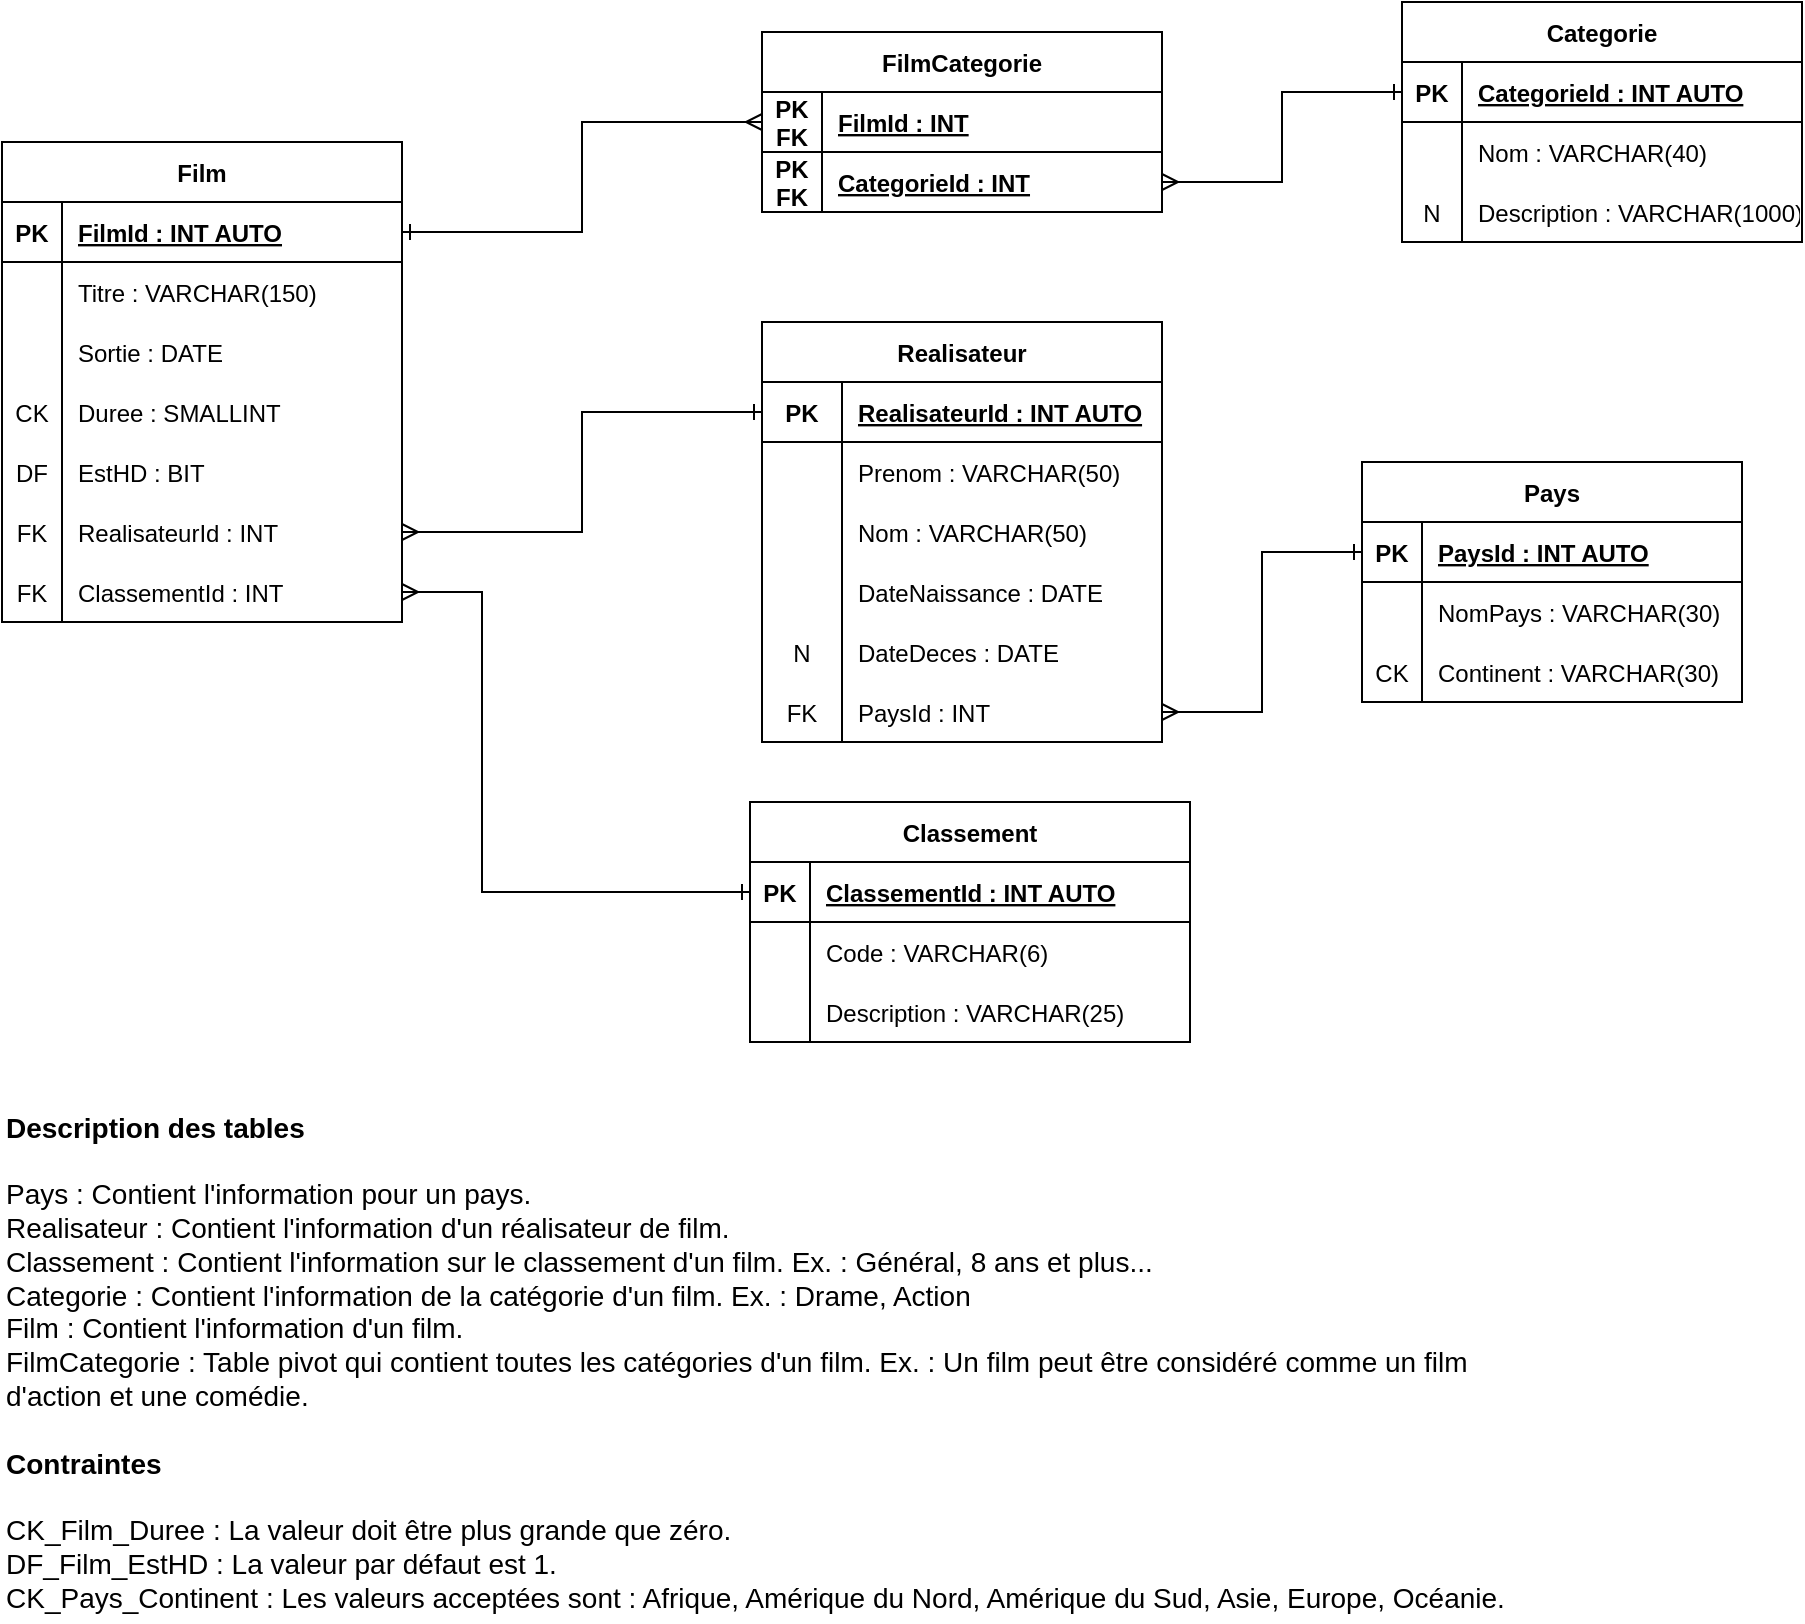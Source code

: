 <mxfile version="20.3.0" type="device"><diagram id="ciagUleCJEzyQFL5SSet" name="Page-1"><mxGraphModel dx="1198" dy="851" grid="1" gridSize="10" guides="1" tooltips="1" connect="1" arrows="1" fold="1" page="1" pageScale="1" pageWidth="827" pageHeight="1169" math="0" shadow="0"><root><mxCell id="0"/><mxCell id="1" parent="0"/><mxCell id="AL5z07OHYRo_I025Jpw--1" value="Film" style="shape=table;startSize=30;container=1;collapsible=1;childLayout=tableLayout;fixedRows=1;rowLines=0;fontStyle=1;align=center;resizeLast=1;" parent="1" vertex="1"><mxGeometry x="40" y="160" width="200" height="240" as="geometry"/></mxCell><mxCell id="AL5z07OHYRo_I025Jpw--2" value="" style="shape=tableRow;horizontal=0;startSize=0;swimlaneHead=0;swimlaneBody=0;fillColor=none;collapsible=0;dropTarget=0;points=[[0,0.5],[1,0.5]];portConstraint=eastwest;top=0;left=0;right=0;bottom=1;" parent="AL5z07OHYRo_I025Jpw--1" vertex="1"><mxGeometry y="30" width="200" height="30" as="geometry"/></mxCell><mxCell id="AL5z07OHYRo_I025Jpw--3" value="PK" style="shape=partialRectangle;connectable=0;fillColor=none;top=0;left=0;bottom=0;right=0;fontStyle=1;overflow=hidden;" parent="AL5z07OHYRo_I025Jpw--2" vertex="1"><mxGeometry width="30" height="30" as="geometry"><mxRectangle width="30" height="30" as="alternateBounds"/></mxGeometry></mxCell><mxCell id="AL5z07OHYRo_I025Jpw--4" value="FilmId : INT AUTO" style="shape=partialRectangle;connectable=0;fillColor=none;top=0;left=0;bottom=0;right=0;align=left;spacingLeft=6;fontStyle=5;overflow=hidden;" parent="AL5z07OHYRo_I025Jpw--2" vertex="1"><mxGeometry x="30" width="170" height="30" as="geometry"><mxRectangle width="170" height="30" as="alternateBounds"/></mxGeometry></mxCell><mxCell id="AL5z07OHYRo_I025Jpw--5" value="" style="shape=tableRow;horizontal=0;startSize=0;swimlaneHead=0;swimlaneBody=0;fillColor=none;collapsible=0;dropTarget=0;points=[[0,0.5],[1,0.5]];portConstraint=eastwest;top=0;left=0;right=0;bottom=0;" parent="AL5z07OHYRo_I025Jpw--1" vertex="1"><mxGeometry y="60" width="200" height="30" as="geometry"/></mxCell><mxCell id="AL5z07OHYRo_I025Jpw--6" value="" style="shape=partialRectangle;connectable=0;fillColor=none;top=0;left=0;bottom=0;right=0;editable=1;overflow=hidden;" parent="AL5z07OHYRo_I025Jpw--5" vertex="1"><mxGeometry width="30" height="30" as="geometry"><mxRectangle width="30" height="30" as="alternateBounds"/></mxGeometry></mxCell><mxCell id="AL5z07OHYRo_I025Jpw--7" value="Titre : VARCHAR(150)" style="shape=partialRectangle;connectable=0;fillColor=none;top=0;left=0;bottom=0;right=0;align=left;spacingLeft=6;overflow=hidden;" parent="AL5z07OHYRo_I025Jpw--5" vertex="1"><mxGeometry x="30" width="170" height="30" as="geometry"><mxRectangle width="170" height="30" as="alternateBounds"/></mxGeometry></mxCell><mxCell id="AL5z07OHYRo_I025Jpw--8" value="" style="shape=tableRow;horizontal=0;startSize=0;swimlaneHead=0;swimlaneBody=0;fillColor=none;collapsible=0;dropTarget=0;points=[[0,0.5],[1,0.5]];portConstraint=eastwest;top=0;left=0;right=0;bottom=0;" parent="AL5z07OHYRo_I025Jpw--1" vertex="1"><mxGeometry y="90" width="200" height="30" as="geometry"/></mxCell><mxCell id="AL5z07OHYRo_I025Jpw--9" value="" style="shape=partialRectangle;connectable=0;fillColor=none;top=0;left=0;bottom=0;right=0;editable=1;overflow=hidden;" parent="AL5z07OHYRo_I025Jpw--8" vertex="1"><mxGeometry width="30" height="30" as="geometry"><mxRectangle width="30" height="30" as="alternateBounds"/></mxGeometry></mxCell><mxCell id="AL5z07OHYRo_I025Jpw--10" value="Sortie : DATE" style="shape=partialRectangle;connectable=0;fillColor=none;top=0;left=0;bottom=0;right=0;align=left;spacingLeft=6;overflow=hidden;" parent="AL5z07OHYRo_I025Jpw--8" vertex="1"><mxGeometry x="30" width="170" height="30" as="geometry"><mxRectangle width="170" height="30" as="alternateBounds"/></mxGeometry></mxCell><mxCell id="AL5z07OHYRo_I025Jpw--27" value="" style="shape=tableRow;horizontal=0;startSize=0;swimlaneHead=0;swimlaneBody=0;fillColor=none;collapsible=0;dropTarget=0;points=[[0,0.5],[1,0.5]];portConstraint=eastwest;top=0;left=0;right=0;bottom=0;" parent="AL5z07OHYRo_I025Jpw--1" vertex="1"><mxGeometry y="120" width="200" height="30" as="geometry"/></mxCell><mxCell id="AL5z07OHYRo_I025Jpw--28" value="CK" style="shape=partialRectangle;connectable=0;fillColor=none;top=0;left=0;bottom=0;right=0;editable=1;overflow=hidden;" parent="AL5z07OHYRo_I025Jpw--27" vertex="1"><mxGeometry width="30" height="30" as="geometry"><mxRectangle width="30" height="30" as="alternateBounds"/></mxGeometry></mxCell><mxCell id="AL5z07OHYRo_I025Jpw--29" value="Duree : SMALLINT" style="shape=partialRectangle;connectable=0;fillColor=none;top=0;left=0;bottom=0;right=0;align=left;spacingLeft=6;overflow=hidden;" parent="AL5z07OHYRo_I025Jpw--27" vertex="1"><mxGeometry x="30" width="170" height="30" as="geometry"><mxRectangle width="170" height="30" as="alternateBounds"/></mxGeometry></mxCell><mxCell id="AL5z07OHYRo_I025Jpw--69" value="" style="shape=tableRow;horizontal=0;startSize=0;swimlaneHead=0;swimlaneBody=0;fillColor=none;collapsible=0;dropTarget=0;points=[[0,0.5],[1,0.5]];portConstraint=eastwest;top=0;left=0;right=0;bottom=0;" parent="AL5z07OHYRo_I025Jpw--1" vertex="1"><mxGeometry y="150" width="200" height="30" as="geometry"/></mxCell><mxCell id="AL5z07OHYRo_I025Jpw--70" value="DF" style="shape=partialRectangle;connectable=0;fillColor=none;top=0;left=0;bottom=0;right=0;editable=1;overflow=hidden;" parent="AL5z07OHYRo_I025Jpw--69" vertex="1"><mxGeometry width="30" height="30" as="geometry"><mxRectangle width="30" height="30" as="alternateBounds"/></mxGeometry></mxCell><mxCell id="AL5z07OHYRo_I025Jpw--71" value="EstHD : BIT" style="shape=partialRectangle;connectable=0;fillColor=none;top=0;left=0;bottom=0;right=0;align=left;spacingLeft=6;overflow=hidden;" parent="AL5z07OHYRo_I025Jpw--69" vertex="1"><mxGeometry x="30" width="170" height="30" as="geometry"><mxRectangle width="170" height="30" as="alternateBounds"/></mxGeometry></mxCell><mxCell id="AL5z07OHYRo_I025Jpw--30" value="" style="shape=tableRow;horizontal=0;startSize=0;swimlaneHead=0;swimlaneBody=0;fillColor=none;collapsible=0;dropTarget=0;points=[[0,0.5],[1,0.5]];portConstraint=eastwest;top=0;left=0;right=0;bottom=0;" parent="AL5z07OHYRo_I025Jpw--1" vertex="1"><mxGeometry y="180" width="200" height="30" as="geometry"/></mxCell><mxCell id="AL5z07OHYRo_I025Jpw--31" value="FK" style="shape=partialRectangle;connectable=0;fillColor=none;top=0;left=0;bottom=0;right=0;editable=1;overflow=hidden;" parent="AL5z07OHYRo_I025Jpw--30" vertex="1"><mxGeometry width="30" height="30" as="geometry"><mxRectangle width="30" height="30" as="alternateBounds"/></mxGeometry></mxCell><mxCell id="AL5z07OHYRo_I025Jpw--32" value="RealisateurId : INT" style="shape=partialRectangle;connectable=0;fillColor=none;top=0;left=0;bottom=0;right=0;align=left;spacingLeft=6;overflow=hidden;" parent="AL5z07OHYRo_I025Jpw--30" vertex="1"><mxGeometry x="30" width="170" height="30" as="geometry"><mxRectangle width="170" height="30" as="alternateBounds"/></mxGeometry></mxCell><mxCell id="AL5z07OHYRo_I025Jpw--11" value="" style="shape=tableRow;horizontal=0;startSize=0;swimlaneHead=0;swimlaneBody=0;fillColor=none;collapsible=0;dropTarget=0;points=[[0,0.5],[1,0.5]];portConstraint=eastwest;top=0;left=0;right=0;bottom=0;" parent="AL5z07OHYRo_I025Jpw--1" vertex="1"><mxGeometry y="210" width="200" height="30" as="geometry"/></mxCell><mxCell id="AL5z07OHYRo_I025Jpw--12" value="FK" style="shape=partialRectangle;connectable=0;fillColor=none;top=0;left=0;bottom=0;right=0;editable=1;overflow=hidden;" parent="AL5z07OHYRo_I025Jpw--11" vertex="1"><mxGeometry width="30" height="30" as="geometry"><mxRectangle width="30" height="30" as="alternateBounds"/></mxGeometry></mxCell><mxCell id="AL5z07OHYRo_I025Jpw--13" value="ClassementId : INT" style="shape=partialRectangle;connectable=0;fillColor=none;top=0;left=0;bottom=0;right=0;align=left;spacingLeft=6;overflow=hidden;" parent="AL5z07OHYRo_I025Jpw--11" vertex="1"><mxGeometry x="30" width="170" height="30" as="geometry"><mxRectangle width="170" height="30" as="alternateBounds"/></mxGeometry></mxCell><mxCell id="AL5z07OHYRo_I025Jpw--14" value="Realisateur" style="shape=table;startSize=30;container=1;collapsible=1;childLayout=tableLayout;fixedRows=1;rowLines=0;fontStyle=1;align=center;resizeLast=1;" parent="1" vertex="1"><mxGeometry x="420" y="250" width="200" height="210" as="geometry"/></mxCell><mxCell id="AL5z07OHYRo_I025Jpw--15" value="" style="shape=tableRow;horizontal=0;startSize=0;swimlaneHead=0;swimlaneBody=0;fillColor=none;collapsible=0;dropTarget=0;points=[[0,0.5],[1,0.5]];portConstraint=eastwest;top=0;left=0;right=0;bottom=1;" parent="AL5z07OHYRo_I025Jpw--14" vertex="1"><mxGeometry y="30" width="200" height="30" as="geometry"/></mxCell><mxCell id="AL5z07OHYRo_I025Jpw--16" value="PK" style="shape=partialRectangle;connectable=0;fillColor=none;top=0;left=0;bottom=0;right=0;fontStyle=1;overflow=hidden;" parent="AL5z07OHYRo_I025Jpw--15" vertex="1"><mxGeometry width="40" height="30" as="geometry"><mxRectangle width="40" height="30" as="alternateBounds"/></mxGeometry></mxCell><mxCell id="AL5z07OHYRo_I025Jpw--17" value="RealisateurId : INT AUTO" style="shape=partialRectangle;connectable=0;fillColor=none;top=0;left=0;bottom=0;right=0;align=left;spacingLeft=6;fontStyle=5;overflow=hidden;" parent="AL5z07OHYRo_I025Jpw--15" vertex="1"><mxGeometry x="40" width="160" height="30" as="geometry"><mxRectangle width="160" height="30" as="alternateBounds"/></mxGeometry></mxCell><mxCell id="AL5z07OHYRo_I025Jpw--18" value="" style="shape=tableRow;horizontal=0;startSize=0;swimlaneHead=0;swimlaneBody=0;fillColor=none;collapsible=0;dropTarget=0;points=[[0,0.5],[1,0.5]];portConstraint=eastwest;top=0;left=0;right=0;bottom=0;" parent="AL5z07OHYRo_I025Jpw--14" vertex="1"><mxGeometry y="60" width="200" height="30" as="geometry"/></mxCell><mxCell id="AL5z07OHYRo_I025Jpw--19" value="" style="shape=partialRectangle;connectable=0;fillColor=none;top=0;left=0;bottom=0;right=0;editable=1;overflow=hidden;" parent="AL5z07OHYRo_I025Jpw--18" vertex="1"><mxGeometry width="40" height="30" as="geometry"><mxRectangle width="40" height="30" as="alternateBounds"/></mxGeometry></mxCell><mxCell id="AL5z07OHYRo_I025Jpw--20" value="Prenom : VARCHAR(50)" style="shape=partialRectangle;connectable=0;fillColor=none;top=0;left=0;bottom=0;right=0;align=left;spacingLeft=6;overflow=hidden;" parent="AL5z07OHYRo_I025Jpw--18" vertex="1"><mxGeometry x="40" width="160" height="30" as="geometry"><mxRectangle width="160" height="30" as="alternateBounds"/></mxGeometry></mxCell><mxCell id="AL5z07OHYRo_I025Jpw--21" value="" style="shape=tableRow;horizontal=0;startSize=0;swimlaneHead=0;swimlaneBody=0;fillColor=none;collapsible=0;dropTarget=0;points=[[0,0.5],[1,0.5]];portConstraint=eastwest;top=0;left=0;right=0;bottom=0;" parent="AL5z07OHYRo_I025Jpw--14" vertex="1"><mxGeometry y="90" width="200" height="30" as="geometry"/></mxCell><mxCell id="AL5z07OHYRo_I025Jpw--22" value="" style="shape=partialRectangle;connectable=0;fillColor=none;top=0;left=0;bottom=0;right=0;editable=1;overflow=hidden;" parent="AL5z07OHYRo_I025Jpw--21" vertex="1"><mxGeometry width="40" height="30" as="geometry"><mxRectangle width="40" height="30" as="alternateBounds"/></mxGeometry></mxCell><mxCell id="AL5z07OHYRo_I025Jpw--23" value="Nom : VARCHAR(50)" style="shape=partialRectangle;connectable=0;fillColor=none;top=0;left=0;bottom=0;right=0;align=left;spacingLeft=6;overflow=hidden;" parent="AL5z07OHYRo_I025Jpw--21" vertex="1"><mxGeometry x="40" width="160" height="30" as="geometry"><mxRectangle width="160" height="30" as="alternateBounds"/></mxGeometry></mxCell><mxCell id="AL5z07OHYRo_I025Jpw--24" value="" style="shape=tableRow;horizontal=0;startSize=0;swimlaneHead=0;swimlaneBody=0;fillColor=none;collapsible=0;dropTarget=0;points=[[0,0.5],[1,0.5]];portConstraint=eastwest;top=0;left=0;right=0;bottom=0;" parent="AL5z07OHYRo_I025Jpw--14" vertex="1"><mxGeometry y="120" width="200" height="30" as="geometry"/></mxCell><mxCell id="AL5z07OHYRo_I025Jpw--25" value="" style="shape=partialRectangle;connectable=0;fillColor=none;top=0;left=0;bottom=0;right=0;editable=1;overflow=hidden;" parent="AL5z07OHYRo_I025Jpw--24" vertex="1"><mxGeometry width="40" height="30" as="geometry"><mxRectangle width="40" height="30" as="alternateBounds"/></mxGeometry></mxCell><mxCell id="AL5z07OHYRo_I025Jpw--26" value="DateNaissance : DATE" style="shape=partialRectangle;connectable=0;fillColor=none;top=0;left=0;bottom=0;right=0;align=left;spacingLeft=6;overflow=hidden;" parent="AL5z07OHYRo_I025Jpw--24" vertex="1"><mxGeometry x="40" width="160" height="30" as="geometry"><mxRectangle width="160" height="30" as="alternateBounds"/></mxGeometry></mxCell><mxCell id="AL5z07OHYRo_I025Jpw--66" value="" style="shape=tableRow;horizontal=0;startSize=0;swimlaneHead=0;swimlaneBody=0;fillColor=none;collapsible=0;dropTarget=0;points=[[0,0.5],[1,0.5]];portConstraint=eastwest;top=0;left=0;right=0;bottom=0;" parent="AL5z07OHYRo_I025Jpw--14" vertex="1"><mxGeometry y="150" width="200" height="30" as="geometry"/></mxCell><mxCell id="AL5z07OHYRo_I025Jpw--67" value="N" style="shape=partialRectangle;connectable=0;fillColor=none;top=0;left=0;bottom=0;right=0;editable=1;overflow=hidden;" parent="AL5z07OHYRo_I025Jpw--66" vertex="1"><mxGeometry width="40" height="30" as="geometry"><mxRectangle width="40" height="30" as="alternateBounds"/></mxGeometry></mxCell><mxCell id="AL5z07OHYRo_I025Jpw--68" value="DateDeces : DATE" style="shape=partialRectangle;connectable=0;fillColor=none;top=0;left=0;bottom=0;right=0;align=left;spacingLeft=6;overflow=hidden;" parent="AL5z07OHYRo_I025Jpw--66" vertex="1"><mxGeometry x="40" width="160" height="30" as="geometry"><mxRectangle width="160" height="30" as="alternateBounds"/></mxGeometry></mxCell><mxCell id="AL5z07OHYRo_I025Jpw--50" value="" style="shape=tableRow;horizontal=0;startSize=0;swimlaneHead=0;swimlaneBody=0;fillColor=none;collapsible=0;dropTarget=0;points=[[0,0.5],[1,0.5]];portConstraint=eastwest;top=0;left=0;right=0;bottom=0;" parent="AL5z07OHYRo_I025Jpw--14" vertex="1"><mxGeometry y="180" width="200" height="30" as="geometry"/></mxCell><mxCell id="AL5z07OHYRo_I025Jpw--51" value="FK" style="shape=partialRectangle;connectable=0;fillColor=none;top=0;left=0;bottom=0;right=0;editable=1;overflow=hidden;" parent="AL5z07OHYRo_I025Jpw--50" vertex="1"><mxGeometry width="40" height="30" as="geometry"><mxRectangle width="40" height="30" as="alternateBounds"/></mxGeometry></mxCell><mxCell id="AL5z07OHYRo_I025Jpw--52" value="PaysId : INT" style="shape=partialRectangle;connectable=0;fillColor=none;top=0;left=0;bottom=0;right=0;align=left;spacingLeft=6;overflow=hidden;" parent="AL5z07OHYRo_I025Jpw--50" vertex="1"><mxGeometry x="40" width="160" height="30" as="geometry"><mxRectangle width="160" height="30" as="alternateBounds"/></mxGeometry></mxCell><mxCell id="AL5z07OHYRo_I025Jpw--33" style="edgeStyle=orthogonalEdgeStyle;rounded=0;orthogonalLoop=1;jettySize=auto;html=1;entryX=0;entryY=0.5;entryDx=0;entryDy=0;endArrow=ERone;endFill=0;startArrow=ERmany;startFill=0;exitX=1;exitY=0.5;exitDx=0;exitDy=0;" parent="1" source="AL5z07OHYRo_I025Jpw--30" target="AL5z07OHYRo_I025Jpw--15" edge="1"><mxGeometry relative="1" as="geometry"/></mxCell><mxCell id="AL5z07OHYRo_I025Jpw--34" value="Pays" style="shape=table;startSize=30;container=1;collapsible=1;childLayout=tableLayout;fixedRows=1;rowLines=0;fontStyle=1;align=center;resizeLast=1;" parent="1" vertex="1"><mxGeometry x="720" y="320" width="190" height="120" as="geometry"/></mxCell><mxCell id="AL5z07OHYRo_I025Jpw--35" value="" style="shape=tableRow;horizontal=0;startSize=0;swimlaneHead=0;swimlaneBody=0;fillColor=none;collapsible=0;dropTarget=0;points=[[0,0.5],[1,0.5]];portConstraint=eastwest;top=0;left=0;right=0;bottom=1;" parent="AL5z07OHYRo_I025Jpw--34" vertex="1"><mxGeometry y="30" width="190" height="30" as="geometry"/></mxCell><mxCell id="AL5z07OHYRo_I025Jpw--36" value="PK" style="shape=partialRectangle;connectable=0;fillColor=none;top=0;left=0;bottom=0;right=0;fontStyle=1;overflow=hidden;" parent="AL5z07OHYRo_I025Jpw--35" vertex="1"><mxGeometry width="30" height="30" as="geometry"><mxRectangle width="30" height="30" as="alternateBounds"/></mxGeometry></mxCell><mxCell id="AL5z07OHYRo_I025Jpw--37" value="PaysId : INT AUTO" style="shape=partialRectangle;connectable=0;fillColor=none;top=0;left=0;bottom=0;right=0;align=left;spacingLeft=6;fontStyle=5;overflow=hidden;" parent="AL5z07OHYRo_I025Jpw--35" vertex="1"><mxGeometry x="30" width="160" height="30" as="geometry"><mxRectangle width="160" height="30" as="alternateBounds"/></mxGeometry></mxCell><mxCell id="AL5z07OHYRo_I025Jpw--38" value="" style="shape=tableRow;horizontal=0;startSize=0;swimlaneHead=0;swimlaneBody=0;fillColor=none;collapsible=0;dropTarget=0;points=[[0,0.5],[1,0.5]];portConstraint=eastwest;top=0;left=0;right=0;bottom=0;" parent="AL5z07OHYRo_I025Jpw--34" vertex="1"><mxGeometry y="60" width="190" height="30" as="geometry"/></mxCell><mxCell id="AL5z07OHYRo_I025Jpw--39" value="" style="shape=partialRectangle;connectable=0;fillColor=none;top=0;left=0;bottom=0;right=0;editable=1;overflow=hidden;" parent="AL5z07OHYRo_I025Jpw--38" vertex="1"><mxGeometry width="30" height="30" as="geometry"><mxRectangle width="30" height="30" as="alternateBounds"/></mxGeometry></mxCell><mxCell id="AL5z07OHYRo_I025Jpw--40" value="NomPays : VARCHAR(30)" style="shape=partialRectangle;connectable=0;fillColor=none;top=0;left=0;bottom=0;right=0;align=left;spacingLeft=6;overflow=hidden;" parent="AL5z07OHYRo_I025Jpw--38" vertex="1"><mxGeometry x="30" width="160" height="30" as="geometry"><mxRectangle width="160" height="30" as="alternateBounds"/></mxGeometry></mxCell><mxCell id="AL5z07OHYRo_I025Jpw--47" value="" style="shape=tableRow;horizontal=0;startSize=0;swimlaneHead=0;swimlaneBody=0;fillColor=none;collapsible=0;dropTarget=0;points=[[0,0.5],[1,0.5]];portConstraint=eastwest;top=0;left=0;right=0;bottom=0;" parent="AL5z07OHYRo_I025Jpw--34" vertex="1"><mxGeometry y="90" width="190" height="30" as="geometry"/></mxCell><mxCell id="AL5z07OHYRo_I025Jpw--48" value="CK" style="shape=partialRectangle;connectable=0;fillColor=none;top=0;left=0;bottom=0;right=0;editable=1;overflow=hidden;" parent="AL5z07OHYRo_I025Jpw--47" vertex="1"><mxGeometry width="30" height="30" as="geometry"><mxRectangle width="30" height="30" as="alternateBounds"/></mxGeometry></mxCell><mxCell id="AL5z07OHYRo_I025Jpw--49" value="Continent : VARCHAR(30)" style="shape=partialRectangle;connectable=0;fillColor=none;top=0;left=0;bottom=0;right=0;align=left;spacingLeft=6;overflow=hidden;" parent="AL5z07OHYRo_I025Jpw--47" vertex="1"><mxGeometry x="30" width="160" height="30" as="geometry"><mxRectangle width="160" height="30" as="alternateBounds"/></mxGeometry></mxCell><mxCell id="AL5z07OHYRo_I025Jpw--53" style="edgeStyle=orthogonalEdgeStyle;rounded=0;orthogonalLoop=1;jettySize=auto;html=1;startArrow=ERmany;startFill=0;endArrow=ERone;endFill=0;entryX=0;entryY=0.5;entryDx=0;entryDy=0;" parent="1" source="AL5z07OHYRo_I025Jpw--50" target="AL5z07OHYRo_I025Jpw--35" edge="1"><mxGeometry relative="1" as="geometry"/></mxCell><mxCell id="AL5z07OHYRo_I025Jpw--54" value="Categorie" style="shape=table;startSize=30;container=1;collapsible=1;childLayout=tableLayout;fixedRows=1;rowLines=0;fontStyle=1;align=center;resizeLast=1;" parent="1" vertex="1"><mxGeometry x="740" y="90" width="200" height="120" as="geometry"/></mxCell><mxCell id="AL5z07OHYRo_I025Jpw--55" value="" style="shape=tableRow;horizontal=0;startSize=0;swimlaneHead=0;swimlaneBody=0;fillColor=none;collapsible=0;dropTarget=0;points=[[0,0.5],[1,0.5]];portConstraint=eastwest;top=0;left=0;right=0;bottom=1;" parent="AL5z07OHYRo_I025Jpw--54" vertex="1"><mxGeometry y="30" width="200" height="30" as="geometry"/></mxCell><mxCell id="AL5z07OHYRo_I025Jpw--56" value="PK" style="shape=partialRectangle;connectable=0;fillColor=none;top=0;left=0;bottom=0;right=0;fontStyle=1;overflow=hidden;" parent="AL5z07OHYRo_I025Jpw--55" vertex="1"><mxGeometry width="30" height="30" as="geometry"><mxRectangle width="30" height="30" as="alternateBounds"/></mxGeometry></mxCell><mxCell id="AL5z07OHYRo_I025Jpw--57" value="CategorieId : INT AUTO" style="shape=partialRectangle;connectable=0;fillColor=none;top=0;left=0;bottom=0;right=0;align=left;spacingLeft=6;fontStyle=5;overflow=hidden;" parent="AL5z07OHYRo_I025Jpw--55" vertex="1"><mxGeometry x="30" width="170" height="30" as="geometry"><mxRectangle width="170" height="30" as="alternateBounds"/></mxGeometry></mxCell><mxCell id="AL5z07OHYRo_I025Jpw--58" value="" style="shape=tableRow;horizontal=0;startSize=0;swimlaneHead=0;swimlaneBody=0;fillColor=none;collapsible=0;dropTarget=0;points=[[0,0.5],[1,0.5]];portConstraint=eastwest;top=0;left=0;right=0;bottom=0;" parent="AL5z07OHYRo_I025Jpw--54" vertex="1"><mxGeometry y="60" width="200" height="30" as="geometry"/></mxCell><mxCell id="AL5z07OHYRo_I025Jpw--59" value="" style="shape=partialRectangle;connectable=0;fillColor=none;top=0;left=0;bottom=0;right=0;editable=1;overflow=hidden;" parent="AL5z07OHYRo_I025Jpw--58" vertex="1"><mxGeometry width="30" height="30" as="geometry"><mxRectangle width="30" height="30" as="alternateBounds"/></mxGeometry></mxCell><mxCell id="AL5z07OHYRo_I025Jpw--60" value="Nom : VARCHAR(40)" style="shape=partialRectangle;connectable=0;fillColor=none;top=0;left=0;bottom=0;right=0;align=left;spacingLeft=6;overflow=hidden;" parent="AL5z07OHYRo_I025Jpw--58" vertex="1"><mxGeometry x="30" width="170" height="30" as="geometry"><mxRectangle width="170" height="30" as="alternateBounds"/></mxGeometry></mxCell><mxCell id="AL5z07OHYRo_I025Jpw--61" value="" style="shape=tableRow;horizontal=0;startSize=0;swimlaneHead=0;swimlaneBody=0;fillColor=none;collapsible=0;dropTarget=0;points=[[0,0.5],[1,0.5]];portConstraint=eastwest;top=0;left=0;right=0;bottom=0;" parent="AL5z07OHYRo_I025Jpw--54" vertex="1"><mxGeometry y="90" width="200" height="30" as="geometry"/></mxCell><mxCell id="AL5z07OHYRo_I025Jpw--62" value="N" style="shape=partialRectangle;connectable=0;fillColor=none;top=0;left=0;bottom=0;right=0;editable=1;overflow=hidden;" parent="AL5z07OHYRo_I025Jpw--61" vertex="1"><mxGeometry width="30" height="30" as="geometry"><mxRectangle width="30" height="30" as="alternateBounds"/></mxGeometry></mxCell><mxCell id="AL5z07OHYRo_I025Jpw--63" value="Description : VARCHAR(1000)" style="shape=partialRectangle;connectable=0;fillColor=none;top=0;left=0;bottom=0;right=0;align=left;spacingLeft=6;overflow=hidden;" parent="AL5z07OHYRo_I025Jpw--61" vertex="1"><mxGeometry x="30" width="170" height="30" as="geometry"><mxRectangle width="170" height="30" as="alternateBounds"/></mxGeometry></mxCell><mxCell id="AL5z07OHYRo_I025Jpw--72" value="Classement" style="shape=table;startSize=30;container=1;collapsible=1;childLayout=tableLayout;fixedRows=1;rowLines=0;fontStyle=1;align=center;resizeLast=1;" parent="1" vertex="1"><mxGeometry x="414" y="490" width="220" height="120" as="geometry"/></mxCell><mxCell id="AL5z07OHYRo_I025Jpw--73" value="" style="shape=tableRow;horizontal=0;startSize=0;swimlaneHead=0;swimlaneBody=0;fillColor=none;collapsible=0;dropTarget=0;points=[[0,0.5],[1,0.5]];portConstraint=eastwest;top=0;left=0;right=0;bottom=1;" parent="AL5z07OHYRo_I025Jpw--72" vertex="1"><mxGeometry y="30" width="220" height="30" as="geometry"/></mxCell><mxCell id="AL5z07OHYRo_I025Jpw--74" value="PK" style="shape=partialRectangle;connectable=0;fillColor=none;top=0;left=0;bottom=0;right=0;fontStyle=1;overflow=hidden;" parent="AL5z07OHYRo_I025Jpw--73" vertex="1"><mxGeometry width="30" height="30" as="geometry"><mxRectangle width="30" height="30" as="alternateBounds"/></mxGeometry></mxCell><mxCell id="AL5z07OHYRo_I025Jpw--75" value="ClassementId : INT AUTO" style="shape=partialRectangle;connectable=0;fillColor=none;top=0;left=0;bottom=0;right=0;align=left;spacingLeft=6;fontStyle=5;overflow=hidden;" parent="AL5z07OHYRo_I025Jpw--73" vertex="1"><mxGeometry x="30" width="190" height="30" as="geometry"><mxRectangle width="190" height="30" as="alternateBounds"/></mxGeometry></mxCell><mxCell id="AL5z07OHYRo_I025Jpw--76" value="" style="shape=tableRow;horizontal=0;startSize=0;swimlaneHead=0;swimlaneBody=0;fillColor=none;collapsible=0;dropTarget=0;points=[[0,0.5],[1,0.5]];portConstraint=eastwest;top=0;left=0;right=0;bottom=0;" parent="AL5z07OHYRo_I025Jpw--72" vertex="1"><mxGeometry y="60" width="220" height="30" as="geometry"/></mxCell><mxCell id="AL5z07OHYRo_I025Jpw--77" value="" style="shape=partialRectangle;connectable=0;fillColor=none;top=0;left=0;bottom=0;right=0;editable=1;overflow=hidden;" parent="AL5z07OHYRo_I025Jpw--76" vertex="1"><mxGeometry width="30" height="30" as="geometry"><mxRectangle width="30" height="30" as="alternateBounds"/></mxGeometry></mxCell><mxCell id="AL5z07OHYRo_I025Jpw--78" value="Code : VARCHAR(6)" style="shape=partialRectangle;connectable=0;fillColor=none;top=0;left=0;bottom=0;right=0;align=left;spacingLeft=6;overflow=hidden;" parent="AL5z07OHYRo_I025Jpw--76" vertex="1"><mxGeometry x="30" width="190" height="30" as="geometry"><mxRectangle width="190" height="30" as="alternateBounds"/></mxGeometry></mxCell><mxCell id="AL5z07OHYRo_I025Jpw--79" value="" style="shape=tableRow;horizontal=0;startSize=0;swimlaneHead=0;swimlaneBody=0;fillColor=none;collapsible=0;dropTarget=0;points=[[0,0.5],[1,0.5]];portConstraint=eastwest;top=0;left=0;right=0;bottom=0;" parent="AL5z07OHYRo_I025Jpw--72" vertex="1"><mxGeometry y="90" width="220" height="30" as="geometry"/></mxCell><mxCell id="AL5z07OHYRo_I025Jpw--80" value="" style="shape=partialRectangle;connectable=0;fillColor=none;top=0;left=0;bottom=0;right=0;editable=1;overflow=hidden;" parent="AL5z07OHYRo_I025Jpw--79" vertex="1"><mxGeometry width="30" height="30" as="geometry"><mxRectangle width="30" height="30" as="alternateBounds"/></mxGeometry></mxCell><mxCell id="AL5z07OHYRo_I025Jpw--81" value="Description : VARCHAR(25)" style="shape=partialRectangle;connectable=0;fillColor=none;top=0;left=0;bottom=0;right=0;align=left;spacingLeft=6;overflow=hidden;" parent="AL5z07OHYRo_I025Jpw--79" vertex="1"><mxGeometry x="30" width="190" height="30" as="geometry"><mxRectangle width="190" height="30" as="alternateBounds"/></mxGeometry></mxCell><mxCell id="AL5z07OHYRo_I025Jpw--85" style="edgeStyle=orthogonalEdgeStyle;rounded=0;orthogonalLoop=1;jettySize=auto;html=1;exitX=1;exitY=0.5;exitDx=0;exitDy=0;startArrow=ERmany;startFill=0;endArrow=ERone;endFill=0;entryX=0;entryY=0.5;entryDx=0;entryDy=0;" parent="1" source="AL5z07OHYRo_I025Jpw--11" target="AL5z07OHYRo_I025Jpw--73" edge="1"><mxGeometry relative="1" as="geometry"><Array as="points"><mxPoint x="280" y="385"/><mxPoint x="280" y="535"/></Array></mxGeometry></mxCell><mxCell id="7tMpsbh2E0bGSgZa8yE2-4" value="FilmCategorie" style="shape=table;startSize=30;container=1;collapsible=1;childLayout=tableLayout;fixedRows=1;rowLines=0;fontStyle=1;align=center;resizeLast=1;" parent="1" vertex="1"><mxGeometry x="420" y="105" width="200" height="90" as="geometry"/></mxCell><mxCell id="7tMpsbh2E0bGSgZa8yE2-5" value="" style="shape=tableRow;horizontal=0;startSize=0;swimlaneHead=0;swimlaneBody=0;fillColor=none;collapsible=0;dropTarget=0;points=[[0,0.5],[1,0.5]];portConstraint=eastwest;top=0;left=0;right=0;bottom=1;" parent="7tMpsbh2E0bGSgZa8yE2-4" vertex="1"><mxGeometry y="30" width="200" height="30" as="geometry"/></mxCell><mxCell id="7tMpsbh2E0bGSgZa8yE2-6" value="PK&#10;FK" style="shape=partialRectangle;connectable=0;fillColor=none;top=0;left=0;bottom=0;right=0;fontStyle=1;overflow=hidden;" parent="7tMpsbh2E0bGSgZa8yE2-5" vertex="1"><mxGeometry width="30" height="30" as="geometry"><mxRectangle width="30" height="30" as="alternateBounds"/></mxGeometry></mxCell><mxCell id="7tMpsbh2E0bGSgZa8yE2-7" value="FilmId : INT" style="shape=partialRectangle;connectable=0;fillColor=none;top=0;left=0;bottom=0;right=0;align=left;spacingLeft=6;fontStyle=5;overflow=hidden;" parent="7tMpsbh2E0bGSgZa8yE2-5" vertex="1"><mxGeometry x="30" width="170" height="30" as="geometry"><mxRectangle width="170" height="30" as="alternateBounds"/></mxGeometry></mxCell><mxCell id="7tMpsbh2E0bGSgZa8yE2-14" value="" style="shape=tableRow;horizontal=0;startSize=0;swimlaneHead=0;swimlaneBody=0;fillColor=none;collapsible=0;dropTarget=0;points=[[0,0.5],[1,0.5]];portConstraint=eastwest;top=0;left=0;right=0;bottom=1;" parent="7tMpsbh2E0bGSgZa8yE2-4" vertex="1"><mxGeometry y="60" width="200" height="30" as="geometry"/></mxCell><mxCell id="7tMpsbh2E0bGSgZa8yE2-15" value="PK&#10;FK" style="shape=partialRectangle;connectable=0;fillColor=none;top=0;left=0;bottom=0;right=0;fontStyle=1;overflow=hidden;" parent="7tMpsbh2E0bGSgZa8yE2-14" vertex="1"><mxGeometry width="30" height="30" as="geometry"><mxRectangle width="30" height="30" as="alternateBounds"/></mxGeometry></mxCell><mxCell id="7tMpsbh2E0bGSgZa8yE2-16" value="CategorieId : INT" style="shape=partialRectangle;connectable=0;fillColor=none;top=0;left=0;bottom=0;right=0;align=left;spacingLeft=6;fontStyle=5;overflow=hidden;" parent="7tMpsbh2E0bGSgZa8yE2-14" vertex="1"><mxGeometry x="30" width="170" height="30" as="geometry"><mxRectangle width="170" height="30" as="alternateBounds"/></mxGeometry></mxCell><mxCell id="7tMpsbh2E0bGSgZa8yE2-17" style="edgeStyle=orthogonalEdgeStyle;rounded=0;orthogonalLoop=1;jettySize=auto;html=1;endArrow=ERmany;endFill=0;startArrow=ERone;startFill=0;" parent="1" source="AL5z07OHYRo_I025Jpw--2" target="7tMpsbh2E0bGSgZa8yE2-5" edge="1"><mxGeometry relative="1" as="geometry"/></mxCell><mxCell id="7tMpsbh2E0bGSgZa8yE2-19" style="edgeStyle=orthogonalEdgeStyle;rounded=0;orthogonalLoop=1;jettySize=auto;html=1;exitX=0;exitY=0.5;exitDx=0;exitDy=0;entryX=1;entryY=0.5;entryDx=0;entryDy=0;startArrow=ERone;startFill=0;endArrow=ERmany;endFill=0;" parent="1" source="AL5z07OHYRo_I025Jpw--55" target="7tMpsbh2E0bGSgZa8yE2-14" edge="1"><mxGeometry relative="1" as="geometry"/></mxCell><mxCell id="7tMpsbh2E0bGSgZa8yE2-20" value="&lt;font style=&quot;font-size: 14px;&quot;&gt;&lt;b&gt;Description des tables&lt;/b&gt;&lt;br&gt;&lt;br&gt;Pays : Contient l'information pour un pays.&lt;br&gt;Realisateur : Contient l'information d'un réalisateur de film.&lt;br&gt;Classement : Contient l'information sur le classement d'un film. Ex. : Général, 8 ans et plus...&lt;br&gt;Categorie : Contient l'information de la catégorie d'un film. Ex. : Drame, Action&lt;br&gt;Film : Contient l'information d'un film.&lt;br&gt;FilmCategorie : Table pivot qui contient toutes les catégories d'un film. Ex. : Un film peut être considéré comme un film d'action et une comédie.&lt;br&gt;&lt;br&gt;&lt;b&gt;Contraintes&lt;/b&gt;&lt;br&gt;&lt;br&gt;CK_Film_Duree : La valeur doit être plus grande que zéro.&lt;br&gt;DF_Film_EstHD : La valeur par défaut est 1.&lt;br&gt;CK_Pays_Continent : Les valeurs acceptées sont : Afrique, Amérique du Nord, Amérique du Sud, Asie, Europe, Océanie.&lt;br&gt;&lt;/font&gt;" style="text;html=1;strokeColor=none;fillColor=none;align=left;verticalAlign=middle;whiteSpace=wrap;rounded=0;" parent="1" vertex="1"><mxGeometry x="40" y="640" width="770" height="260" as="geometry"/></mxCell></root></mxGraphModel></diagram></mxfile>